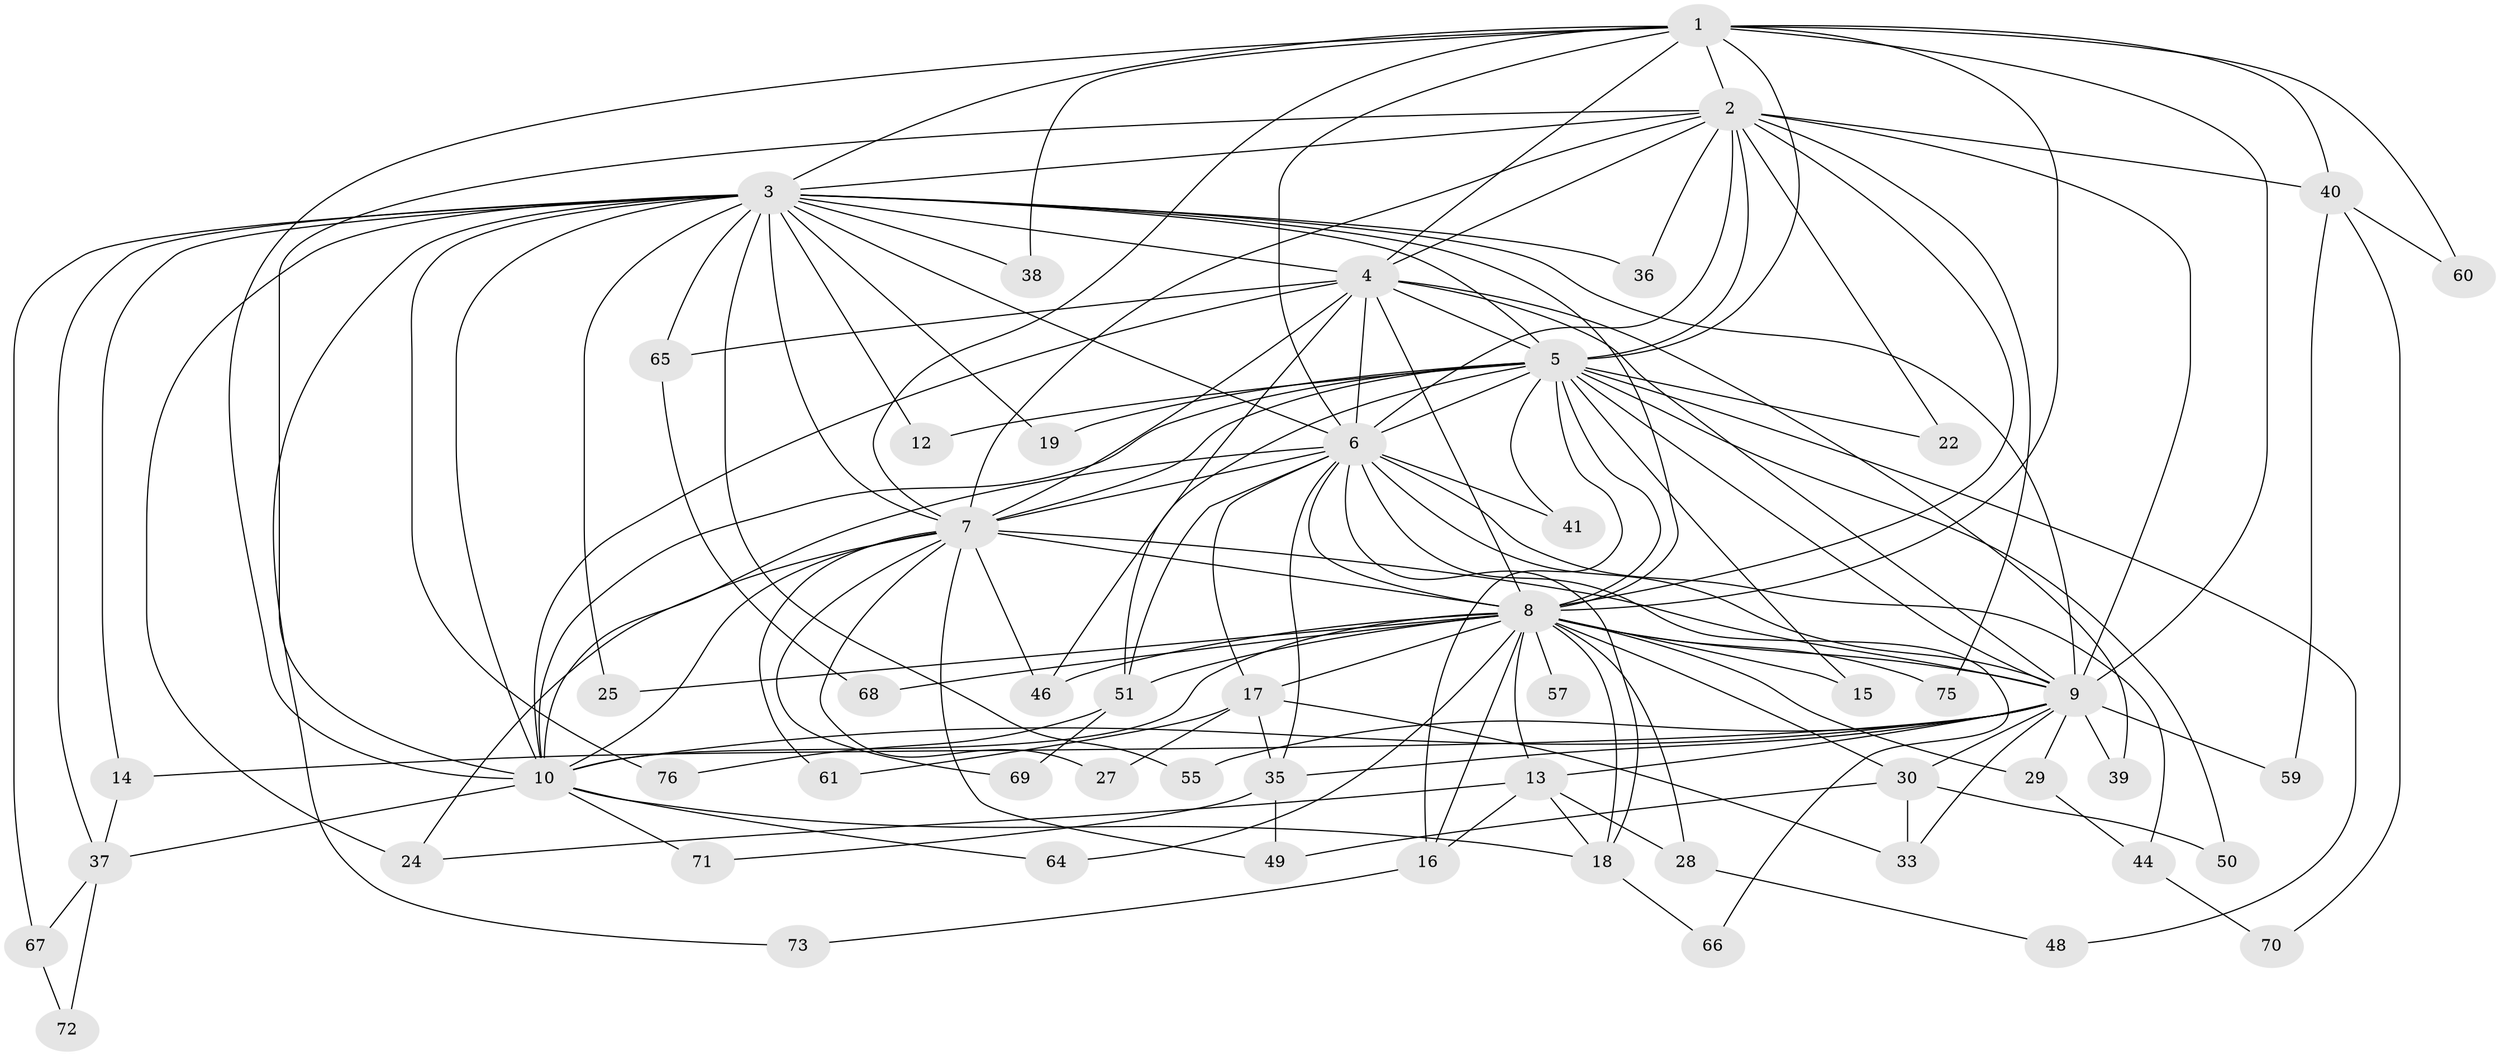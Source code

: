 // Generated by graph-tools (version 1.1) at 2025/51/02/27/25 19:51:52]
// undirected, 56 vertices, 146 edges
graph export_dot {
graph [start="1"]
  node [color=gray90,style=filled];
  1 [super="+20"];
  2 [super="+62"];
  3 [super="+11"];
  4;
  5 [super="+26"];
  6 [super="+74"];
  7 [super="+58"];
  8 [super="+47"];
  9 [super="+34"];
  10 [super="+63"];
  12;
  13 [super="+21"];
  14;
  15;
  16 [super="+31"];
  17 [super="+23"];
  18 [super="+32"];
  19;
  22;
  24 [super="+53"];
  25;
  27;
  28;
  29;
  30 [super="+42"];
  33;
  35 [super="+45"];
  36;
  37 [super="+54"];
  38;
  39;
  40 [super="+43"];
  41;
  44;
  46 [super="+56"];
  48;
  49 [super="+77"];
  50;
  51 [super="+52"];
  55;
  57;
  59;
  60;
  61;
  64;
  65;
  66;
  67;
  68;
  69;
  70;
  71;
  72;
  73;
  75;
  76;
  1 -- 2;
  1 -- 3;
  1 -- 4;
  1 -- 5;
  1 -- 6 [weight=2];
  1 -- 7;
  1 -- 8 [weight=2];
  1 -- 9;
  1 -- 10;
  1 -- 38;
  1 -- 40;
  1 -- 60;
  2 -- 3;
  2 -- 4;
  2 -- 5;
  2 -- 6;
  2 -- 7;
  2 -- 8;
  2 -- 9;
  2 -- 10;
  2 -- 22;
  2 -- 36;
  2 -- 40 [weight=2];
  2 -- 75;
  3 -- 4;
  3 -- 5;
  3 -- 6;
  3 -- 7 [weight=2];
  3 -- 8;
  3 -- 9;
  3 -- 10;
  3 -- 19;
  3 -- 25;
  3 -- 36;
  3 -- 37;
  3 -- 38;
  3 -- 55;
  3 -- 65;
  3 -- 67;
  3 -- 73;
  3 -- 76;
  3 -- 12;
  3 -- 14;
  3 -- 24;
  4 -- 5;
  4 -- 6 [weight=2];
  4 -- 7;
  4 -- 8;
  4 -- 9;
  4 -- 10;
  4 -- 39;
  4 -- 46;
  4 -- 65;
  5 -- 6;
  5 -- 7;
  5 -- 8;
  5 -- 9 [weight=2];
  5 -- 10;
  5 -- 12;
  5 -- 15;
  5 -- 16;
  5 -- 19;
  5 -- 22;
  5 -- 41;
  5 -- 48;
  5 -- 50;
  5 -- 51;
  6 -- 7 [weight=2];
  6 -- 8;
  6 -- 9;
  6 -- 10;
  6 -- 17 [weight=2];
  6 -- 18;
  6 -- 35;
  6 -- 41;
  6 -- 44;
  6 -- 51;
  6 -- 66;
  7 -- 8;
  7 -- 9 [weight=2];
  7 -- 10;
  7 -- 24;
  7 -- 27;
  7 -- 49;
  7 -- 61;
  7 -- 69;
  7 -- 46;
  8 -- 9;
  8 -- 10;
  8 -- 13;
  8 -- 15;
  8 -- 16;
  8 -- 17;
  8 -- 25;
  8 -- 28;
  8 -- 29;
  8 -- 30;
  8 -- 46;
  8 -- 57 [weight=2];
  8 -- 64;
  8 -- 68;
  8 -- 75;
  8 -- 18;
  8 -- 51;
  9 -- 10;
  9 -- 13;
  9 -- 14;
  9 -- 29;
  9 -- 30;
  9 -- 33;
  9 -- 35;
  9 -- 39;
  9 -- 55;
  9 -- 59;
  10 -- 18;
  10 -- 37;
  10 -- 64;
  10 -- 71;
  13 -- 24;
  13 -- 18;
  13 -- 28;
  13 -- 16;
  14 -- 37;
  16 -- 73;
  17 -- 27;
  17 -- 61;
  17 -- 33;
  17 -- 35;
  18 -- 66;
  28 -- 48;
  29 -- 44;
  30 -- 50;
  30 -- 49;
  30 -- 33;
  35 -- 49;
  35 -- 71;
  37 -- 67;
  37 -- 72;
  40 -- 59;
  40 -- 70;
  40 -- 60;
  44 -- 70;
  51 -- 76;
  51 -- 69;
  65 -- 68;
  67 -- 72;
}
